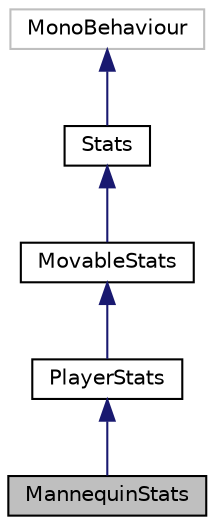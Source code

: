 digraph "MannequinStats"
{
 // INTERACTIVE_SVG=YES
 // LATEX_PDF_SIZE
  edge [fontname="Helvetica",fontsize="10",labelfontname="Helvetica",labelfontsize="10"];
  node [fontname="Helvetica",fontsize="10",shape=record];
  Node1 [label="MannequinStats",height=0.2,width=0.4,color="black", fillcolor="grey75", style="filled", fontcolor="black",tooltip=" "];
  Node2 -> Node1 [dir="back",color="midnightblue",fontsize="10",style="solid",fontname="Helvetica"];
  Node2 [label="PlayerStats",height=0.2,width=0.4,color="black", fillcolor="white", style="filled",URL="$class_player_stats.html",tooltip="Player Stats is the main class that controls all the Player Statistics in all time in the game execut..."];
  Node3 -> Node2 [dir="back",color="midnightblue",fontsize="10",style="solid",fontname="Helvetica"];
  Node3 [label="MovableStats",height=0.2,width=0.4,color="black", fillcolor="white", style="filled",URL="$class_movable_stats.html",tooltip=" "];
  Node4 -> Node3 [dir="back",color="midnightblue",fontsize="10",style="solid",fontname="Helvetica"];
  Node4 [label="Stats",height=0.2,width=0.4,color="black", fillcolor="white", style="filled",URL="$class_stats.html",tooltip=" "];
  Node5 -> Node4 [dir="back",color="midnightblue",fontsize="10",style="solid",fontname="Helvetica"];
  Node5 [label="MonoBehaviour",height=0.2,width=0.4,color="grey75", fillcolor="white", style="filled",tooltip=" "];
}
